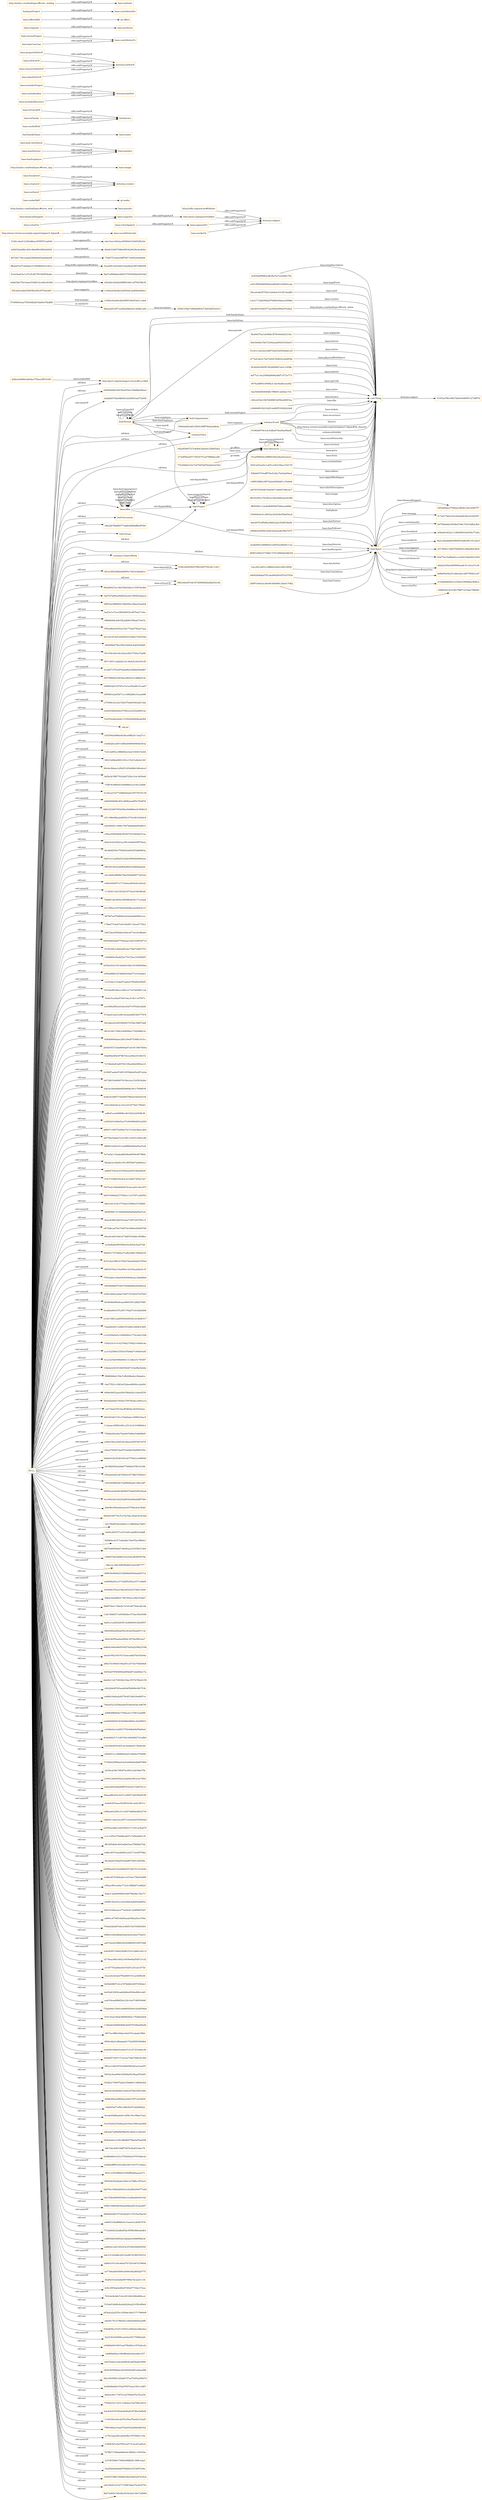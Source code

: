 digraph ar2dtool_diagram { 
rankdir=LR;
size="1501"
node [shape = rectangle, color="orange"]; "c6f9f18882c98742de4492b81c15e6eb" "c1920c63e66cfde8589184d53d1c1da9" "d67f474550fb76d2907196f4578818c7" "0f2a85d05727e4db432fae81258d5262" "98193501c791893cc5b436f0e2224386" "ef46a8184321118699563d393fa77a42" "foaf:Document" "cc94eea59edb32d05ddc2a9f4b628fa3" "92d120a8dd0a5800503d8cd9c1612dc5" "ff69599c112e9ef8460697b8aecb48bc" "35d004efc41c881be3d3d3b45b005acb" "2cb50a89f682cd638cf3e7acfe8bc79e" "3594319de7e88e8083b732930d53e415" "e57385b1148f37bf6965c268a08238e4" "222b0041a0098a41e4d55a248a9c11ac" "ce01d909dd60dbb2afdbd033a94d1a2a" "58ca9c6b05792fc320deb191d510ed89" "3191ba76b1d9a726a03d46051272887d" "d69910d0227168b13701d06bb4e86c92" "http://purl.org/ontology/cco/core#cco:Skill" "foaf:Group" "e3ce1712bb5062d79469c94aeee5996e" "1bcc091af931c4ff604c0e01d9419956" "9a6b3bb7521ebee5302612ce6fc203b8" "040028dfdad781a4a89d59c6553d793b" "6b27e899da0c608107954494de491bbf" "b0475a15e88a63cce18d316de063c656" "8deb2439ac6bf9964ea8c51c6ce27e38" "b9c481f3340577ac450bcf09ed76c822" "0f1a168536f0248f095c740163b0db1c" "29997a0eb3a36e9030b68813bb4c7082" "f0d9a6d43a8125b5c49ff79feb2e8b4a" "foaf:Person" "2f28cbef086cb65da375dea3ff3516f1" "fbe69d74a1e83fbfe3f78c9ebb02316a" "e65a82c4262b48f68168c1af76638b39" "9b43fe66a7bb72394a2ab95e0339e61f" "5ae2681a0c62bb7a0adba03f07d66d58" "8d8b99a5b251e66cd2cc2857f94b1cd7" "schema:CreativeWork" "51cb1c1a43ee34d0724434259e6da125" "277a41de3c70a7d3027b9652c20d95fe" "f03d2bfcf49567602899fb7a03c1958b" "6d77a114c2560bbf06befbf7c573e773" "75a8757a4ae5dff78f17e005cfe6e606" "84b3ebed51bb187266b6bd2a8ad3ec62" "57ef0603eae756304b2818a60e76bd89" "907b2dff45c9598a3c3dc9edbecea4f2" "8ba2a2633f71e294208be42149db1a9a" "fbb0633f457fd8e6f93629038cde284d" "6dc69781ff5d9a36803a2e3548538af9" "foaf:Organization" "fc06cebd4e8ef19fb22d0704cda11eb3" "210a6bb64b41ec5a0b1f49d6ba3fb8c2" "4ee54fd48049fd8c7ff68512b40ac7d1" "foaf:Agent" "1896b5619cf19fe7f887161bbe7980b0" "46726173fcceaab52f8d4645ae8ebe08" "695af49aa3794d2a3864e1db1bf267f7" "c40ce034e19b7bf488f32856eb89f1ba" "schema:Place" "c29d6df034214281da96f516fd2424e6" "3f43d24cdb025fb5ffe3d5c5f75ee465" "914624976e1dc3efba67dea9ae6faeff" "schema:Event" "a0a1bee16fe2acf6569d1636052fb3dc" "5ceb3ba63a11d7a5c827f0182f83ba8a" "81ad5f00efce9f86f1842c8aa5ee2a1e" "89ad0927ac196358d30fa3135970ed0e" "4501203eaf2c1a651a303c56ac15d179" "50bb647f16aff57be5c82c7bd3ab56ed" "ef9d8c0a569e32db3e02eed0c96a7075" "f17a0178d21b5c0aba8dcf42c632b5b7" "273df59ea05715635751a07f86bbce46" "foaf:Project" "a0fd352a68bc3b5c48e8f9c9f9262656" "bd70b0a62c6f3db47d6c7d103d82cfbd" "ffbeb45cd73d4dda33199d849c01261a" "3336cc4ad123d5a86ae3f3f9551ad440" "7743068e510c7e47005287bd29a5e520" "base:Resource" "base:Idea" ; /*classes style*/
	"http://www.virtual-assembly.org/ontologies/1.0/pair#..." -> "base:socialNetworks" [ label = "rdfs:subPropertyOf" ];
	"http://rdfs.org/sioc/ns#follows" -> "dcterms:subject" [ label = "rdfs:subPropertyOf" ];
	"foaf:Project" -> "base:Resource" [ label = "owl:disjointWith" ];
	"base:financialSupport" -> "base:supports" [ label = "rdfs:subPropertyOf" ];
	"http://xmlns.com/foaf/spec/#term_nick" -> "base:pseudo" [ label = "rdfs:subPropertyOf" ];
	"base:seeksSkill" -> "gr:seeks" [ label = "rdfs:subPropertyOf" ];
	"base:founderof" -> "dcterms:creator" [ label = "rdfs:subPropertyOf" ];
	"base:creatorof" -> "dcterms:creator" [ label = "rdfs:subPropertyOf" ];
	"http://xmlns.com/foaf/spec/#term_img" -> "base:image" [ label = "rdfs:subPropertyOf" ];
	"base:hasContributor" -> "foaf:member" [ label = "rdfs:subPropertyOf" ];
	"foaf:familyName" -> "base:name" [ label = "rdfs:subPropertyOf" ];
	"base:isFriendOf" -> "foaf:knows" [ label = "rdfs:subPropertyOf" ];
	"http://purl.org/spar/cito/likes" -> "dcterms:subject" [ label = "rdfs:subPropertyOf" ];
	"base:hasDirector" -> "foaf:member" [ label = "rdfs:subPropertyOf" ];
	"base:includesProject" -> "dcterms:hasPart" [ label = "rdfs:subPropertyOf" ];
	"base:projectIsPartOf" -> "dcterms:isPartOf" [ label = "rdfs:subPropertyOf" ];
	"foaf:currentProject" -> "base:contributesTo" [ label = "rdfs:subPropertyOf" ];
	"base:organize" -> "base:products" [ label = "rdfs:subPropertyOf" ];
	"base:hasEmployee" -> "foaf:member" [ label = "rdfs:subPropertyOf" ];
	"base:isFacetOf" -> "dcterms:isPartOf" [ label = "rdfs:subPropertyOf" ];
	"base:authorof" -> "dcterms:creator" [ label = "rdfs:subPropertyOf" ];
	"base:offersSkill" -> "gr:offers" [ label = "rdfs:subPropertyOf" ];
	"NULL" -> "3a07d7a842c89d252e2415d0452abace" [ label = "rdf:rest" ];
	"NULL" -> "d8f522c088904150b65bc3dbee5a20a4" [ label = "owl:unionOf" ];
	"NULL" -> "schema:Event" [ label = "rdf:first" ];
	"NULL" -> "ba23e1e7ece3f9e6b925cd87bea71dac" [ label = "rdf:rest" ];
	"NULL" -> "8f666084cbf435b2dfd9195bab739c5c" [ label = "rdf:rest" ];
	"NULL" -> "5f5ee8b4a545ea318c77ded750e27aaa" [ label = "rdf:rest" ];
	"NULL" -> "2b1241814d1a29ef9c014dba71645392" [ label = "rdf:rest" ];
	"NULL" -> "6f2fd9fe978e190a1b0d2c4a643fab8f" [ label = "rdf:rest" ];
	"NULL" -> "foaf:Document" [ label = "rdf:first" ];
	"NULL" -> "f01e54cd41e0e322ec6f3c7544e74286" [ label = "rdf:rest" ];
	"NULL" -> "f87139511ab62fa1b138eb5c20c051d5" [ label = "rdf:rest" ];
	"NULL" -> "21a8271f703d70a0a9b239dfdd5b9d67" [ label = "owl:unionOf" ];
	"NULL" -> "847586b9c9365d2cd8201b12ff6d014c" [ label = "rdf:rest" ];
	"NULL" -> "34999326319781a7a1ac95a68141aa67" [ label = "rdf:rest" ];
	"NULL" -> "d95963c2a45b71cc1d6f2dbe33caeb96" [ label = "rdf:rest" ];
	"NULL" -> "cf7408e3a1b2152637b4b934e4af13da" [ label = "owl:unionOf" ];
	"NULL" -> "6e92f3d0fa40ec5766c223e52a06814a" [ label = "rdf:rest" ];
	"NULL" -> "91655a26eefabc131f04eb6068ea6084" [ label = "rdf:rest" ];
	"NULL" -> "rdf:nil" [ label = "rdf:rest" ];
	"NULL" -> "b55594a586befd38ca0ffb2411ba27c1" [ label = "owl:unionOf" ];
	"NULL" -> "c5a8d2feca0b7cd80a948800864b503a" [ label = "rdf:rest" ];
	"NULL" -> "7cd12d95ec388fb9e23e23100415cf24" [ label = "owl:unionOf" ];
	"NULL" -> "http://purl.org/ontology/cco/core#cco:Skill" [ label = "rdf:first" ];
	"NULL" -> "8921fefb6a99f2145cc15c01a9e0e140" [ label = "rdf:rest" ];
	"NULL" -> "80c6e3bbea1a56451d54466b346e4ce3" [ label = "rdf:rest" ];
	"NULL" -> "8d5b3b7ff97763284725fe314c365049" [ label = "rdf:rest" ];
	"NULL" -> "15f834c9f6dd1e9a888dcca14ecca6b8" [ label = "owl:unionOf" ];
	"NULL" -> "2124cacf1477208b44ad218575419139" [ label = "owl:unionOf" ];
	"NULL" -> "d26b69448fc4f3cd6962ea085c55d654" [ label = "owl:unionOf" ];
	"NULL" -> "0683253807852096a59d866ed1909b19" [ label = "rdf:rest" ];
	"NULL" -> "c51198e69ba2d485fc2793c8610200c8" [ label = "owl:unionOf" ];
	"NULL" -> "ef4369d511896c74976bfa6fa05a9815" [ label = "owl:unionOf" ];
	"NULL" -> "c95acb56f28d4e593675cf1664de51ae" [ label = "owl:unionOf" ];
	"NULL" -> "64dc416cf3921ac381c0e64450f704a2" [ label = "rdf:rest" ];
	"NULL" -> "f4c960f250e755b95cb9f3d55b80983a" [ label = "rdf:rest" ];
	"NULL" -> "04d7a312e89af23226e585666d06eebc" [ label = "rdf:rest" ];
	"NULL" -> "0ff1041403e2dd64a86ef3a969daba9c" [ label = "rdf:rest" ];
	"NULL" -> "c6cc448a5ff086746a5926d8977a910d" [ label = "rdf:rest" ];
	"NULL" -> "e06fc00e857cc715e6acd642d2c4dcd2" [ label = "rdf:rest" ];
	"NULL" -> "11305f114233f3201873dc01803ffcd9" [ label = "owl:unionOf" ];
	"NULL" -> "7db8612bcf00218958fb493b171c4aa8" [ label = "owl:unionOf" ];
	"NULL" -> "b315f6ea1d539e9a4dfdbca2e8de9c33" [ label = "rdf:rest" ];
	"NULL" -> "407df7ad7f28fdda3d3d2a6b6940ccec" [ label = "owl:unionOf" ];
	"NULL" -> "178bd77e4d57e8105df5135eed775f21" [ label = "rdf:rest" ];
	"NULL" -> "30072bc95584bd18dcc8716cd1d8fabf" [ label = "rdf:rest" ];
	"NULL" -> "095e9b629a877644aae32d33e9838714" [ label = "rdf:rest" ];
	"NULL" -> "9195e4fb1e8dda8f3abc7f4072885755" [ label = "rdf:rest" ];
	"NULL" -> "1440809c5fadf25e770725ec53d580f5" [ label = "rdf:rest" ];
	"NULL" -> "b55dc023e7614e8a4108a1910069d5ba" [ label = "rdf:rest" ];
	"NULL" -> "e9f5a8880327d8d69364d731f144abe1" [ label = "rdf:rest" ];
	"NULL" -> "1ec43de1c5cde87aebeb7f0dd02d5bf5" [ label = "owl:unionOf" ];
	"NULL" -> "30104e8f1dbce1d0e1a7147e628811a9" [ label = "rdf:rest" ];
	"NULL" -> "f5e8c5cc60af750416ac51fb11ef7873" [ label = "rdf:rest" ];
	"NULL" -> "eec948a5f0e243dce0207c97b02c8266" [ label = "owl:unionOf" ];
	"NULL" -> "57e4a412e41e9614ceb246f53b577978" [ label = "rdf:rest" ];
	"NULL" -> "5b1b8ec832955800f37d784c596f7a08" [ label = "owl:unionOf" ];
	"NULL" -> "0814c5617d5b3c600f4be7192998b1fc" [ label = "rdf:rest" ];
	"NULL" -> "938d0690dadc285a39e87539fb101fcc" [ label = "rdf:rest" ];
	"NULL" -> "283b055153ab809da87a418139b70b0a" [ label = "rdf:rest" ];
	"NULL" -> "0da06be68e4f78b7dccac8dce01d6272" [ label = "owl:unionOf" ];
	"NULL" -> "7e7d0e6e83af07f431f0a28d20892a10" [ label = "owl:unionOf" ];
	"NULL" -> "210987aa8a97d951955b8e45e287e2da" [ label = "owl:unionOf" ];
	"NULL" -> "6472f633d40fd79336a3ce31b583426d" [ label = "rdf:rest" ];
	"NULL" -> "62e3e3fe6ddbbf828868a39c17904838" [ label = "owl:unionOf" ];
	"NULL" -> "foaf:Group" [ label = "rdf:first" ];
	"NULL" -> "6a8ec63d85718a9f45786a0326e4d104" [ label = "rdf:rest" ];
	"NULL" -> "0f1a168536f0248f095c740163b0db1c" [ label = "rdf:rest" ];
	"NULL" -> "43b1df263fa3c1d3c2518776417f9d41" [ label = "rdf:rest" ];
	"NULL" -> "ad8ef1eea9d96ffce4018223a0508cf9" [ label = "rdf:rest" ];
	"NULL" -> "ca054201b06b5a237e94096b8932af29" [ label = "rdf:rest" ];
	"NULL" -> "a8007c18875a49b27d17e3d238aec2b4" [ label = "rdf:rest" ];
	"NULL" -> "d4750e5a9ab7e1b18f13325512563cd6" [ label = "owl:unionOf" ];
	"NULL" -> "df6061b4d5c012a28f8849d6a85e63a8" [ label = "owl:unionOf" ];
	"NULL" -> "0e7a42c11faaba8624be8458e46788dc" [ label = "rdf:rest" ];
	"NULL" -> "9b2da3cc4d20c181cf855bd72dd6afc2" [ label = "owl:unionOf" ];
	"NULL" -> "ab894704cbc453f5deab5b538ebf0e0f" [ label = "rdf:rest" ];
	"NULL" -> "f19c7539df165c83e321b6573f541527" [ label = "rdf:rest" ];
	"NULL" -> "5975e4318bd44b667b3acea91c0ec975" [ label = "rdf:rest" ];
	"NULL" -> "b697d59826277056e112375f7cc80593" [ label = "rdf:rest" ];
	"NULL" -> "48a1e41218c3755a61f3806e3334fbf1" [ label = "rdf:rest" ];
	"NULL" -> "260b966131c9db0f26d0a8afaf04d1a2" [ label = "owl:unionOf" ];
	"NULL" -> "4b2c8389c56d352c6e71f072557f91c5" [ label = "rdf:rest" ];
	"NULL" -> "foaf:Organization" [ label = "rdf:first" ];
	"NULL" -> "e872dbcad74e74487dc04b0e426097d0" [ label = "rdf:rest" ];
	"NULL" -> "49ca414631661473687634d0c395ffee" [ label = "rdf:rest" ];
	"NULL" -> "ac5a9fab65ff35f60a5a3b5dc5ea5748" [ label = "owl:unionOf" ];
	"NULL" -> "682451747264e27cafbc0d6c766b0e55" [ label = "rdf:rest" ];
	"NULL" -> "9c53cb2c98b1b794274da20d262795a0" [ label = "rdf:rest" ];
	"NULL" -> "d995d782e154ef94e14239ea2dda5c3f" [ label = "owl:unionOf" ];
	"NULL" -> "7591b2bc144a93645649dcaa12bb88e6" [ label = "rdf:rest" ];
	"NULL" -> "c093fdd6bf743d37d446469a29280ec6" [ label = "rdf:rest" ];
	"NULL" -> "a54f14002ca9ad15d5735166107d70d3" [ label = "owl:unionOf" ];
	"NULL" -> "bf3404b499a9caaef8453812df297885" [ label = "owl:unionOf" ];
	"NULL" -> "0cd2bef44107b387c762d710c0428498" [ label = "rdf:rest" ];
	"NULL" -> "a164158b1aad95092485e0c3e36d0317" [ label = "rdf:rest" ];
	"NULL" -> "7ebebf24911e9fdc55328b1d40b5c485" [ label = "rdf:rest" ];
	"NULL" -> "c1e5258e9a5c1048400a177d1ab23306" [ label = "rdf:rest" ];
	"NULL" -> "1592d1b31414270fd2376823184fdc4e" [ label = "rdf:rest" ];
	"NULL" -> "84b3ebed51bb187266b6bd2a8ad3ec62" [ label = "rdf:rest" ];
	"NULL" -> "ac33325f041f354167b9bd7106493e0f" [ label = "owl:unionOf" ];
	"NULL" -> "0cc232546598b6061313dfce517945f7" [ label = "rdf:rest" ];
	"NULL" -> "33bdecb363518d554b87102ef6a5e6de" [ label = "rdf:rest" ];
	"NULL" -> "f698068e6158e7eff228be6a18daafce" [ label = "rdf:rest" ];
	"NULL" -> "1da75521c3483ef32deedf400cc2a004" [ label = "rdf:rest" ];
	"NULL" -> "base:Resource" [ label = "rdf:first" ];
	"NULL" -> "4896a9452aaed56358def2e1ebe0f259" [ label = "owl:unionOf" ];
	"NULL" -> "5924d26ebe745dce759782ab12691a1e" [ label = "owl:unionOf" ];
	"NULL" -> "fc06cebd4e8ef19fb22d0704cda11eb3" [ label = "rdf:rest" ];
	"NULL" -> "e3c7fada7bf19acff3f604a3b5450a2a" [ label = "owl:unionOf" ];
	"NULL" -> "b835d3db7181e7fa8dabe149f8434ae5" [ label = "owl:unionOf" ];
	"NULL" -> "112aeac30f85c081c2512143169840e3" [ label = "rdf:rest" ];
	"NULL" -> "75f48a95ed4a70aa907666e5366f8fd5" [ label = "rdf:rest" ];
	"NULL" -> "a5661f92a3005361dde2e59f7df31879" [ label = "owl:unionOf" ];
	"NULL" -> "cf2e275d5672a057e20dd18a99f4785c" [ label = "owl:unionOf" ];
	"NULL" -> "4bbfe01fb35e81001a0770421ee9809d" [ label = "owl:unionOf" ];
	"NULL" -> "4f198bf505e09d077699fc97f81818f4" [ label = "rdf:rest" ];
	"NULL" -> "052ea02a61ab782fcb1673ffe725b023" [ label = "rdf:rest" ];
	"NULL" -> "c0525b98044e7228f49fedd139b1aff7" [ label = "rdf:rest" ];
	"NULL" -> "base:Idea" [ label = "rdf:first" ];
	"NULL" -> "98f50a2ed208c9b99457b6d5d5b59ea8" [ label = "rdf:rest" ];
	"NULL" -> "4a1f9d32b1b425a083d2448add8f7d9c" [ label = "owl:unionOf" ];
	"NULL" -> "29e08e594ed20eaec657f94cfcb1fb60" [ label = "rdf:rest" ];
	"NULL" -> "96e6d194776c5315a762c36a632343d2" [ label = "rdf:rest" ];
	"NULL" -> "3417f4df53f23449a111df6092e74f03" [ label = "owl:unionOf" ];
	"NULL" -> "de94c92f3571e533cf61ab8f65c6ddff" [ label = "rdf:rest" ];
	"NULL" -> "5d990ecd1f17ebfa46c7be97be3f9643" [ label = "rdf:rest" ];
	"NULL" -> "0bf7b9095b467c6fe9ca2191658313b0" [ label = "rdf:rest" ];
	"NULL" -> "1946074d3d488ccb3c02ecffc805476b" [ label = "rdf:rest" ];
	"NULL" -> "1f8e1ec39fc50ff3f0d6916efc987777" [ label = "owl:unionOf" ];
	"NULL" -> "4f893fe9606251f269b8d540ad2657c4" [ label = "rdf:rest" ];
	"NULL" -> "e260f6b20cc2710285b502ce571c6b69" [ label = "owl:unionOf" ];
	"NULL" -> "05e99fa783ea7dbc045a5a5746e7209c" [ label = "owl:unionOf" ];
	"NULL" -> "5b62c92a968317fb705d1ecff23538a7" [ label = "owl:unionOf" ];
	"NULL" -> "808f746a17d6e9c7a181db750bcdb10b" [ label = "owl:unionOf" ];
	"NULL" -> "13d1368d517a938492ec57dac50a938b" [ label = "rdf:rest" ];
	"NULL" -> "6a81e1ea920265f13e96690418249f37" [ label = "rdf:rest" ];
	"NULL" -> "6694482eb82ab56cefcda5feaa65113e" [ label = "rdf:rest" ];
	"NULL" -> "db0cdb95baabad9bdc367fee0ffca2a7" [ label = "rdf:rest" ];
	"NULL" -> "6d6b4394e066593927b45af259b25398" [ label = "rdf:rest" ];
	"NULL" -> "bbed19921f019153ebced6d76e55e64e" [ label = "rdf:rest" ];
	"NULL" -> "d8027b309d51962851a573fe706fd4b8" [ label = "rdf:rest" ];
	"NULL" -> "6454dd79594f00ed85bb87cb26f4a17a" [ label = "rdf:rest" ];
	"NULL" -> "8a64b11d174938233be3557b7fb44159" [ label = "rdf:rest" ];
	"NULL" -> "cf02284d97b5aeb00df5b898cf46753b" [ label = "owl:unionOf" ];
	"NULL" -> "ed46b18a9a2d4578c851fb030a0f67ce" [ label = "rdf:rest" ];
	"NULL" -> "740245233256eeba5536ee03bc3d67f0" [ label = "rdf:rest" ];
	"NULL" -> "2d8f64ffb894e7784ecb1379b7a2d88f" [ label = "owl:unionOf" ];
	"NULL" -> "ea09d84f640303b08b6486dc3b268931" [ label = "owl:unionOf" ];
	"NULL" -> "e19dfa0a1e2d95375fc8dbb6bf5bb9a4" [ label = "rdf:rest" ];
	"NULL" -> "dc4e666217c1d915bc34b0682721a8b0" [ label = "owl:unionOf" ];
	"NULL" -> "b3c0262f343451dc3adfac8174fe8c48" [ label = "rdf:rest" ];
	"NULL" -> "e564651ccc8b88bdebf12b66a579fd90" [ label = "rdf:rest" ];
	"NULL" -> "foaf:Agent" [ label = "rdf:first" ];
	"NULL" -> "7145b6258f4ba03a5c648d42db897806" [ label = "rdf:rest" ];
	"NULL" -> "2439cdc56c78f3f7ec993c3af196a75b" [ label = "rdf:rest" ];
	"NULL" -> "230912b945d5ee22a60acf8cecac7892" [ label = "rdf:rest" ];
	"NULL" -> "2ada36b3b4bd0f8f763a25c7e8470c1e" [ label = "rdf:rest" ];
	"NULL" -> "69aea86a93e3e511e490732636fa8188" [ label = "rdf:rest" ];
	"NULL" -> "9e8d93f53aee5b5f65d39ccb923fb7cc" [ label = "owl:unionOf" ];
	"NULL" -> "c96bae61b59c31c16d73d846e983a739" [ label = "rdf:rest" ];
	"NULL" -> "schema:CreativeWork" [ label = "rdf:first" ];
	"NULL" -> "c9ab81126a3ec29571a5ed3b97b9562d" [ label = "rdf:rest" ];
	"NULL" -> "b3f502e48d142b559431731812c8ed70" [ label = "rdf:rest" ];
	"NULL" -> "cc1c145b1f7b9d8a2657c74fde69d135" [ label = "rdf:rest" ];
	"NULL" -> "ff61f65d26c491bd9a53ecf7808027bb" [ label = "rdf:rest" ];
	"NULL" -> "6d8e36574ea48fd01a2f317eed5f788a" [ label = "rdf:rest" ];
	"NULL" -> "f6caded330da503afa88726612bf3f9c" [ label = "owl:unionOf" ];
	"NULL" -> "e9596aa0216a2db6d551dd1011d14e4c" [ label = "owl:unionOf" ];
	"NULL" -> "ec6bcd474384a2bc1e016ec75625a989" [ label = "owl:unionOf" ];
	"NULL" -> "e5faac881ea9ac7123e18fbb67ca862d" [ label = "owl:unionOf" ];
	"NULL" -> "4abe13a20649fd43afd79fa48c1f2e73" [ label = "rdf:rest" ];
	"NULL" -> "e9dff149225ca3e425b83afb95a08852" [ label = "rdf:rest" ];
	"NULL" -> "920141fdea2ca77224c6132df4907647" [ label = "rdf:rest" ];
	"NULL" -> "ad90cc47565cfa00aeab582a20ca700a" [ label = "rdf:rest" ];
	"NULL" -> "f706a02648704e3cf60515d745893991" [ label = "rdf:rest" ];
	"NULL" -> "89b61e420dbda02afcbcbcedee75ad31" [ label = "rdf:rest" ];
	"NULL" -> "a207de243986036502ff85f919597288" [ label = "owl:unionOf" ];
	"NULL" -> "3e83b567184425b96353e7a96014411f" [ label = "owl:unionOf" ];
	"NULL" -> "schema:Place" [ label = "rdf:first" ];
	"NULL" -> "d178aac68e16021e939e64af5d513c32" [ label = "rdf:rest" ];
	"NULL" -> "ec1877f3aa8aeefcf1bd512412ec475d" [ label = "rdf:rest" ];
	"NULL" -> "6caca622fadef7fba869101aa3b98c68" [ label = "rdf:rest" ];
	"NULL" -> "0d3bb9f6f7cb1a767b8db3497f35b4e3" [ label = "rdf:rest" ];
	"NULL" -> "4e05d43383fcab0266e6504e89b1ebf1" [ label = "rdf:rest" ];
	"NULL" -> "ea6354ea6f86f29c23b1b437df650088" [ label = "rdf:rest" ];
	"NULL" -> "752da9dc33641ed4905d5e01d24954bd" [ label = "owl:unionOf" ];
	"NULL" -> "31613eae34adc8b6b04f2c17b4bebda9" [ label = "rdf:rest" ];
	"NULL" -> "11fbb603089858863b0979768bdf9a9b" [ label = "rdf:rest" ];
	"NULL" -> "8873ec9ffdc9dda16eb703cabab1ff4d" [ label = "rdf:rest" ];
	"NULL" -> "0850c6b21df6daba017024f5f03009b4" [ label = "rdf:rest" ];
	"NULL" -> "b240f61b89e5cb9eb7c21d7351646c5b" [ label = "rdf:rest" ];
	"NULL" -> "89ad0927ac196358d30fa3135970ed0e" [ label = "owl:unionOf" ];
	"NULL" -> "42026f7184717c433a739a7580c9c36d" [ label = "owl:members" ];
	"NULL" -> "581ac14f4187d16f445f9c8d3a3eed55" [ label = "rdf:rest" ];
	"NULL" -> "f2832c0ead94e529d9a05c9baaf54285" [ label = "rdf:rest" ];
	"NULL" -> "3f3db2176097b2be35a86611480bef24" [ label = "rdf:rest" ];
	"NULL" -> "d6d341693bf4d31d0ec678dcf30f1480" [ label = "rdf:rest" ];
	"NULL" -> "9d8fef0da24f846aa2dd31f97c4a5659" [ label = "rdf:rest" ];
	"NULL" -> "c62845af7189e33ffe5fc97cd20f8d22" [ label = "rdf:rest" ];
	"NULL" -> "8cedaf3b8baebd1cd58c19cc98ae7ae2" [ label = "rdf:rest" ];
	"NULL" -> "33a352d2325a8aa2d336a3396c4aa40b" [ label = "rdf:rest" ];
	"NULL" -> "a4b2ab7a8db8b99be0e34b431cfab241" [ label = "rdf:rest" ];
	"NULL" -> "06426ab1e3391dfb906708a02f5ab599" [ label = "rdf:rest" ];
	"NULL" -> "4fb726c499199ff759763fed51bfac76" [ label = "rdf:rest" ];
	"NULL" -> "634806601433c37f9360d19797b96c41" [ label = "rdf:rest" ];
	"NULL" -> "b2d82dff85ce91adb180134107c30aea" [ label = "owl:unionOf" ];
	"NULL" -> "8521ce5fcf886d1b390ffbab6aaee271" [ label = "rdf:rest" ];
	"NULL" -> "f950543022fadec544c3e798bc391bc0" [ label = "rdf:rest" ];
	"NULL" -> "42676e198d2d09cb3c0228b200077a4b" [ label = "rdf:rest" ];
	"NULL" -> "9e1558e8f496540bc33a9dedfe493c92" [ label = "owl:unionOf" ];
	"NULL" -> "858e14865db544ea94fa24f15c2ea487" [ label = "rdf:rest" ];
	"NULL" -> "86949204f15754c8220173535a39ac02" [ label = "owl:unionOf" ];
	"NULL" -> "e9d65334aff980e5c7eadc21ab067476" [ label = "rdf:rest" ];
	"NULL" -> "77cd246232ed8a852c0598cf6bededb3" [ label = "rdf:rest" ];
	"NULL" -> "a5f65942549f3ee326abc0c086f98a36" [ label = "owl:unionOf" ];
	"NULL" -> "ad06eb1af2165243e3f100a54fd49500" [ label = "owl:unionOf" ];
	"NULL" -> "6dc15145d96c29314ef87d1f80765531" [ label = "owl:unionOf" ];
	"NULL" -> "d4f64167a18c46dcf7b7201667a7860d" [ label = "rdf:rest" ];
	"NULL" -> "ee77b6ab0456f6cb006c6f2d6fd26775" [ label = "rdf:rest" ];
	"NULL" -> "f4af6c61bcfedbd9979f6a7dc2a41134" [ label = "owl:unionOf" ];
	"NULL" -> "4c9ccf85dad2d8a07d5e6773fee37eea" [ label = "rdf:rest" ];
	"NULL" -> "703cbc8cb8e7c6c29144fc090af84ce2" [ label = "owl:unionOf" ];
	"NULL" -> "533da536d8c8e2dd220a22105fc4f0e9" [ label = "rdf:rest" ];
	"NULL" -> "6f3b2e22a555c1450de3443171786009" [ label = "rdf:rest" ];
	"NULL" -> "abefd17b12786a821ab6ee60f24aa4f8" [ label = "rdf:rest" ];
	"NULL" -> "936d856c27251355d1cd5b42c0d6edee" [ label = "rdf:rest" ];
	"NULL" -> "52253fc654990ced16ef3f1759f82d20" [ label = "owl:unionOf" ];
	"NULL" -> "e5486b691f407aad79b962c187b2bc42" [ label = "rdf:rest" ];
	"NULL" -> "1dd89bd62e19b0ffed2efebee6fa1f37" [ label = "rdf:rest" ];
	"NULL" -> "e6a7beb23c2bcd299c6cabf5ba8c5994" [ label = "rdf:rest" ];
	"NULL" -> "e83b30658ddac4b304442481debeef96" [ label = "rdf:rest" ];
	"NULL" -> "36a1683906125ab6157e27245a29407d" [ label = "rdf:rest" ];
	"NULL" -> "foaf:Project" [ label = "rdf:first" ];
	"NULL" -> "6e580fb6b81552d7957fcaa1501c3687" [ label = "rdf:rest" ];
	"NULL" -> "4fdeec0fc17307e12e769ad76c52ca54" [ label = "rdf:rest" ];
	"NULL" -> "755dd191c1d311cbb4ee19a7fdbc441d" [ label = "rdf:rest" ];
	"NULL" -> "bac6cb4181b0abab0ba8cd7d6a3b4bdf" [ label = "rdf:rest" ];
	"NULL" -> "1149350ce0cc6d7b1f9cd7ba9231fad5" [ label = "rdf:rest" ];
	"NULL" -> "7f98389aa33aa974ab932a08def4b542" [ label = "owl:unionOf" ];
	"NULL" -> "cc70e3aae481afe8cf8e3767689c118c" [ label = "rdf:rest" ];
	"NULL" -> "3348fc6f1a9a5585ca473c3ec81ad0cd" [ label = "owl:unionOf" ];
	"NULL" -> "7b7ff27158ddd466e4c5f6821154554a" [ label = "rdf:rest" ];
	"NULL" -> "2319539d61796fdcf8ff2f41389e1da3" [ label = "owl:unionOf" ];
	"NULL" -> "52af5b09a6b6bf70b84fc25536f7e04c" [ label = "rdf:rest" ];
	"NULL" -> "193f357d8915896d18bc64652d7435cb" [ label = "rdf:rest" ];
	"NULL" -> "ed234b912332717b9fc5bd37b34c675a" [ label = "rdf:rest" ];
	"NULL" -> "4bb72d65c54b38a3030cb2136e72d98d" [ label = "rdf:rest" ];
	"NULL" -> "04856dd0d18b39a455de10b686efbbed" [ label = "rdf:rest" ];
	"NULL" -> "3a8dd4579dc9fb9933e85691be572658" [ label = "owl:unionOf" ];
	"NULL" -> "c8e22b78b86977cbd6e969bff8e9f7b9" [ label = "rdf:rest" ];
	"base:Idea" -> "base:Resource" [ label = "owl:disjointWith" ];
	"base:Idea" -> "foaf:Project" [ label = "owl:disjointWith" ];
	"base:Idea" -> "foaf:Agent" [ label = "owl:disjointWith" ];
	"base:votesFor" -> "base:supports" [ label = "rdfs:subPropertyOf" ];
	"foaf:pastProject" -> "base:contributedTo" [ label = "rdfs:subPropertyOf" ];
	"base:isFamily" -> "foaf:knows" [ label = "rdfs:subPropertyOf" ];
	"base:resourceIsPartOf" -> "dcterms:isPartOf" [ label = "rdfs:subPropertyOf" ];
	"base:votesAgainst" -> "base:opposedTo" [ label = "rdfs:subPropertyOf" ];
	"base:worksOn" -> "dcterms:subject" [ label = "rdfs:subPropertyOf" ];
	"base:opposedTo" -> "dcterms:subject" [ label = "rdfs:subPropertyOf" ];
	"http://xmlns.com/foaf/spec/#term_weblog" -> "base:website" [ label = "rdfs:subPropertyOf" ];
	"base:hasUseCase" -> "base:contributesTo" [ label = "rdfs:subPropertyOf" ];
	"base:worksWith" -> "foaf:knows" [ label = "rdfs:subPropertyOf" ];
	"base:ideaIsPartOf" -> "dcterms:isPartOf" [ label = "rdfs:subPropertyOf" ];
	"base:includesIdea" -> "dcterms:hasPart" [ label = "rdfs:subPropertyOf" ];
	"base:includesResource" -> "dcterms:hasPart" [ label = "rdfs:subPropertyOf" ];
	"base:supports" -> "http://purl.org/spar/cito/likes" [ label = "rdfs:subPropertyOf" ];
	"foaf:Project" -> "foaf:Project" [ label = "base:includesProject" ];
	"foaf:Agent" -> "92d120a8dd0a5800503d8cd9c1612dc5" [ label = "base:worksOn" ];
	"base:Resource" -> "owl:Thing" [ label = "base:currency" ];
	"base:Idea" -> "base:Idea" [ label = "base:but" ];
	"2cb50a89f682cd638cf3e7acfe8bc79e" -> "owl:Thing" [ label = "base:longDescription" ];
	"schema:Event" -> "owl:Thing" [ label = "base:recurrence" ];
	"f03d2bfcf49567602899fb7a03c1958b" -> "owl:Thing" [ label = "base:town" ];
	"fbe69d74a1e83fbfe3f78c9ebb02316a" -> "owl:Thing" [ label = "base:wikipedia" ];
	"51cb1c1a43ee34d0724434259e6da125" -> "owl:Thing" [ label = "base:status" ];
	"7743068e510c7e47005287bd29a5e520" -> "base:Resource" [ label = "gr:seeks" ];
	"foaf:Organization" -> "foaf:Person" [ label = "base:hasEmployee" ];
	"owl:Thing" -> "3191ba76b1d9a726a03d46051272887d" [ label = "dcterms:subject" ];
	"foaf:Person" -> "foaf:Project" [ label = "foaf:pastProject" ];
	"e3ce1712bb5062d79469c94aeee5996e" -> "owl:Thing" [ label = "base:country" ];
	"schema:Event" -> "owl:Thing" [ label = "base:to" ];
	"81ad5f00efce9f86f1842c8aa5ee2a1e" -> "owl:Thing" [ label = "base:from" ];
	"foaf:Agent" -> "8deb2439ac6bf9964ea8c51c6ce27e38" [ label = "base:contributesTo" ];
	"277a41de3c70a7d3027b9652c20d95fe" -> "owl:Thing" [ label = "base:physicalWorkSpace" ];
	"foaf:Agent" -> "210a6bb64b41ec5a0b1f49d6ba3fb8c2" [ label = "base:creatorof" ];
	"foaf:Person" -> "foaf:Person" [ label = "base:worksWith" ];
	"foaf:Person" -> "foaf:Person" [ label = "base:isFamily" ];
	"foaf:Project" -> "foaf:Project" [ label = "base:hasUseCase" ];
	"foaf:Agent" -> "1896b5619cf19fe7f887161bbe7980b0" [ label = "base:votesFor" ];
	"ce01d909dd60dbb2afdbd033a94d1a2a" -> "owl:Thing" [ label = "base:legalForm" ];
	"f0d9a6d43a8125b5c49ff79feb2e8b4a" -> "schema:Event" [ label = "base:organize" ];
	"foaf:Agent" -> "e57385b1148f37bf6965c268a08238e4" [ label = "base:votesAgainst" ];
	"907b2dff45c9598a3c3dc9edbecea4f2" -> "owl:Thing" [ label = "base:zipCode" ];
	"0f1a168536f0248f095c740163b0db1c" -> "fc06cebd4e8ef19fb22d0704cda11eb3" [ label = "base:dependsOn" ];
	"3336cc4ad123d5a86ae3f3f9551ad440" -> "a0a1bee16fe2acf6569d1636052fb3dc" [ label = "base:opposedTo" ];
	"c6f9f18882c98742de4492b81c15e6eb" -> "owl:Thing" [ label = "base:digitalWorkSpace" ];
	"46726173fcceaab52f8d4645ae8ebe08" -> "75a8757a4ae5dff78f17e005cfe6e606" [ label = "base:products" ];
	"50bb647f16aff57be5c82c7bd3ab56ed" -> "owl:Thing" [ label = "base:adress" ];
	"base:Idea" -> "base:Idea" [ label = "base:includesIdea" ];
	"273df59ea05715635751a07f86bbce46" -> "base:Resource" [ label = "base:uses" ];
	"foaf:Agent" -> "b0475a15e88a63cce18d316de063c656" [ label = "base:authorof" ];
	"foaf:Agent" -> "695af49aa3794d2a3864e1db1bf267f7" [ label = "base:financialSupport" ];
	"ffbeb45cd73d4dda33199d849c01261a" -> "5ae2681a0c62bb7a0adba03f07d66d58" [ label = "http://rdfs.org/sioc/ns#follows" ];
	"29997a0eb3a36e9030b68813bb4c7082" -> "foaf:Agent" [ label = "base:hasCreator" ];
	"5ceb3ba63a11d7a5c827f0182f83ba8a" -> "6b27e899da0c608107954494de491bbf" [ label = "base:hosts" ];
	"2f28cbef086cb65da375dea3ff3516f1" -> "http://purl.org/ontology/cco/core#cco:Skill" [ label = "base:seeksSkill" ];
	"foaf:Project" -> "foaf:Project" [ label = "base:projectIsPartOf" ];
	"base:Resource" -> "owl:Thing" [ label = "base:price" ];
	"9b43fe66a7bb72394a2ab95e0339e61f" -> "owl:Thing" [ label = "base:history" ];
	"base:Resource" -> "base:Resource" [ label = "base:includesResource" ];
	"35d004efc41c881be3d3d3b45b005acb" -> "owl:Thing" [ label = "foaf:phone" ];
	"89ad0927ac196358d30fa3135970ed0e" -> "84b3ebed51bb187266b6bd2a8ad3ec62" [ label = "base:isFacetOf" ];
	"6dc69781ff5d9a36803a2e3548538af9" -> "foaf:Agent" [ label = "base:hasPartner" ];
	"c40ce034e19b7bf488f32856eb89f1ba" -> "owl:Thing" [ label = "base:licence" ];
	"schema:Event" -> "owl:Thing" [ label = "http://www.virtual-assembly.org/ontologies/1.0/pair#De_(heure)" ];
	"base:Resource" -> "base:Resource" [ label = "base:resourceIsPartOf" ];
	"base:Idea" -> "base:Idea" [ label = "base:because" ];
	"foaf:Person" -> "owl:Thing" [ label = "foaf:familyName" ];
	"foaf:Agent" -> "8d8b99a5b251e66cd2cc2857f94b1cd7" [ label = "http://purl.org/ontology/cco/core#expertise" ];
	"98193501c791893cc5b436f0e2224386" -> "owl:Thing" [ label = "base:image" ];
	"foaf:Person" -> "schema:Place" [ label = "base:metAt" ];
	"57ef0603eae756304b2818a60e76bd89" -> "c1920c63e66cfde8589184d53d1c1da9" [ label = "foaf:member" ];
	"a0fd352a68bc3b5c48e8f9c9f9262656" -> "fbb0633f457fd8e6f93629038cde284d" [ label = "base:hosted" ];
	"d67f474550fb76d2907196f4578818c7" -> "owl:Thing" [ label = "base:shortDescription" ];
	"foaf:Person" -> "foaf:Person" [ label = "base:isFriendOf" ];
	"base:Idea" -> "base:Idea" [ label = "base:ideaIsPartOf" ];
	"040028dfdad781a4a89d59c6553d793b" -> "foaf:Agent" [ label = "base:hasContributor" ];
	"ef9d8c0a569e32db3e02eed0c96a7075" -> "foaf:Agent" [ label = "base:hasFollower" ];
	"schema:Event" -> "foaf:Agent" [ label = "schema:attendee" ];
	"foaf:Person" -> "owl:Thing" [ label = "base:birthDate" ];
	"c29d6df034214281da96f516fd2424e6" -> "owl:Thing" [ label = "base:file" ];
	"1bcc091af931c4ff604c0e01d9419956" -> "foaf:Agent" [ label = "base:hasAuthor" ];
	"d69910d0227168b13701d06bb4e86c92" -> "foaf:Agent" [ label = "base:hasRecipient" ];
	"foaf:Agent" -> "bd70b0a62c6f3db47d6c7d103d82cfbd" [ label = "base:contributedTo" ];
	"ff69599c112e9ef8460697b8aecb48bc" -> "owl:Thing" [ label = "base:description" ];
	"0f2a85d05727e4db432fae81258d5262" -> "base:Resource" [ label = "gr:offers" ];
	"3f43d24cdb025fb5ffe3d5c5f75ee465" -> "cc94eea59edb32d05ddc2a9f4b628fa3" [ label = "base:supports" ];
	"b9c481f3340577ac450bcf09ed76c822" -> "owl:Thing" [ label = "http://xmlns.com/foaf/spec/#term_mbox" ];
	"foaf:Agent" -> "ef46a8184321118699563d393fa77a42" [ label = "base:founderof" ];
	"foaf:Person" -> "owl:Thing" [ label = "base:pseudo" ];
	"base:Idea" -> "base:Idea" [ label = "base:convergesWith" ];
	"base:Idea" -> "base:Idea" [ label = "base:hasConsequence" ];
	"9a6b3bb7521ebee5302612ce6fc203b8" -> "e65a82c4262b48f68168c1af76638b39" [ label = "http://purl.org/spar/cito/likes" ];
	"4ee54fd48049fd8c7ff68512b40ac7d1" -> "owl:Thing" [ label = "base:name" ];
	"6d77a114c2560bbf06befbf7c573e773" -> "owl:Thing" [ label = "base:website" ];
	"4501203eaf2c1a651a303c56ac15d179" -> "owl:Thing" [ label = "base:creationDate" ];
	"58ca9c6b05792fc320deb191d510ed89" -> "owl:Thing" [ label = "base:until" ];
	"foaf:Person" -> "owl:Thing" [ label = "foaf:currentProject" ];
	"57ef0603eae756304b2818a60e76bd89" -> "8ba2a2633f71e294208be42149db1a9a" [ label = "ov:similarTo" ];
	"914624976e1dc3efba67dea9ae6faeff" -> "owl:Thing" [ label = "base:socialNetworks" ];
	"schema:Event" -> "owl:Thing" [ label = "base:tickets" ];
	"8ba2a2633f71e294208be42149db1a9a" -> "3594319de7e88e8083b732930d53e415" [ label = "base:actualizes" ];
	"222b0041a0098a41e4d55a248a9c11ac" -> "foaf:Agent" [ label = "base:hasDirector" ];
	"foaf:Agent" -> "f17a0178d21b5c0aba8dcf42c632b5b7" [ label = "base:manage" ];
	"foaf:Person" -> "foaf:Organization" [ label = "base:employee" ];

}
